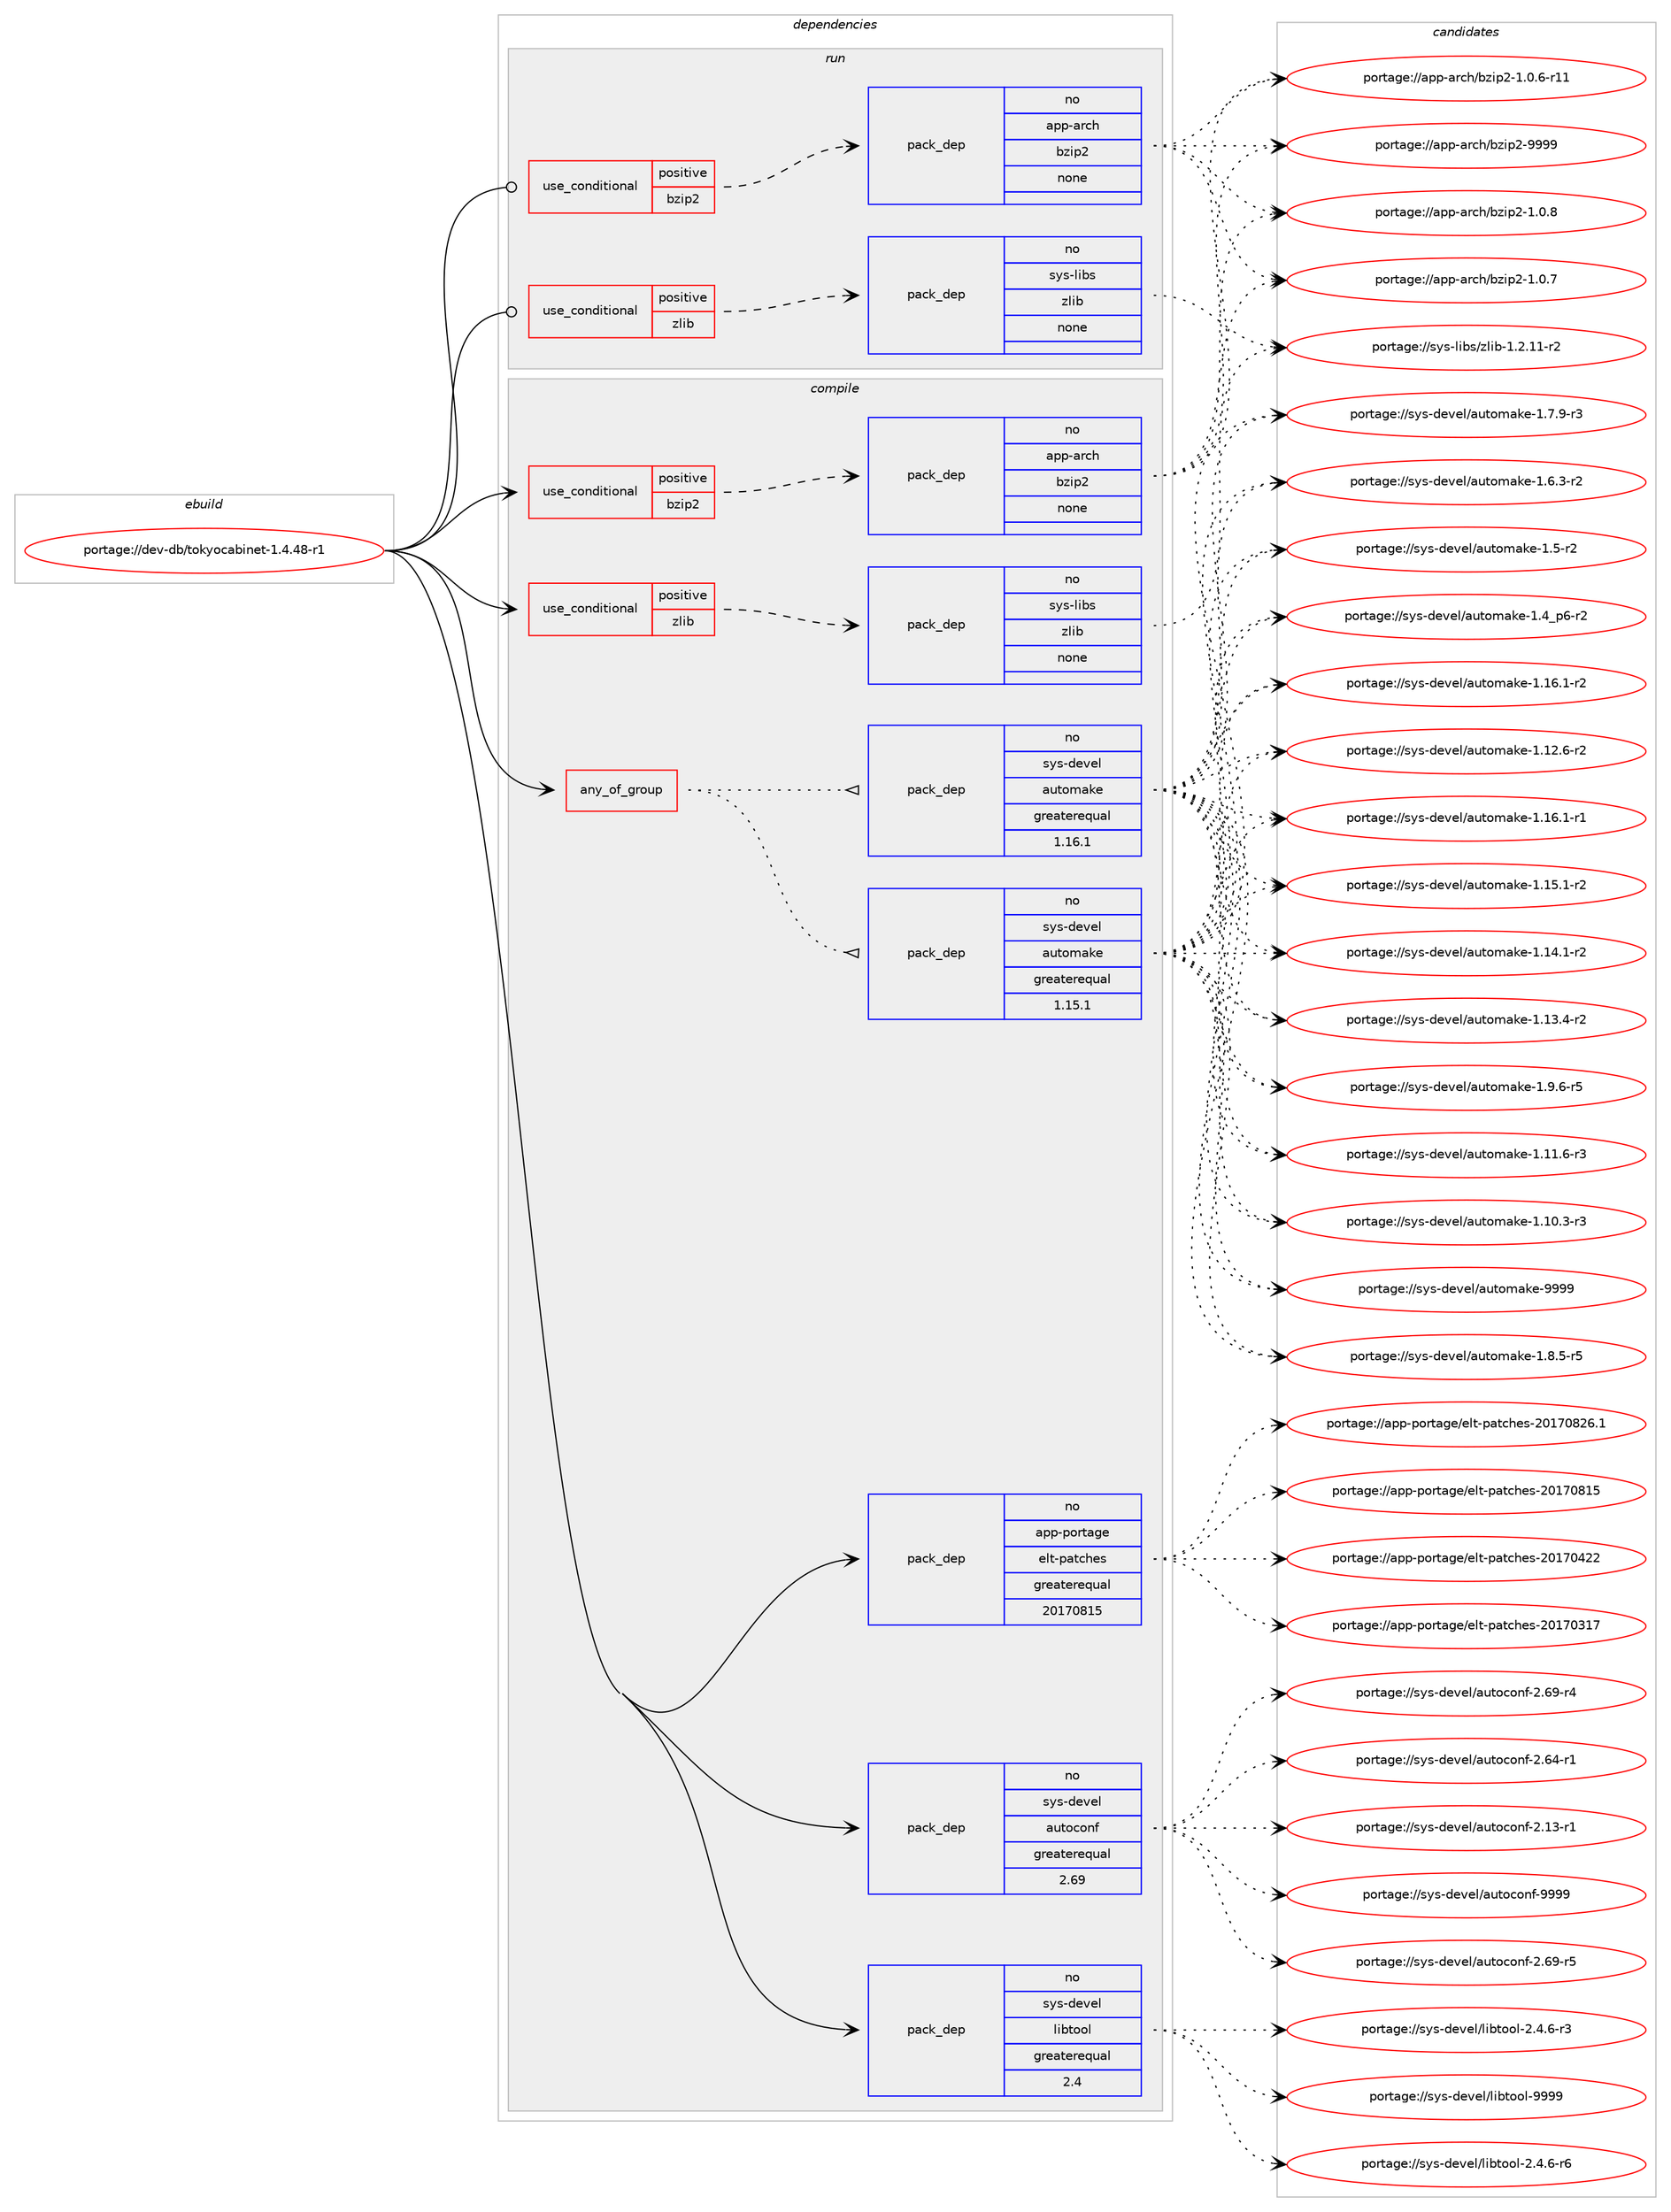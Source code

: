 digraph prolog {

# *************
# Graph options
# *************

newrank=true;
concentrate=true;
compound=true;
graph [rankdir=LR,fontname=Helvetica,fontsize=10,ranksep=1.5];#, ranksep=2.5, nodesep=0.2];
edge  [arrowhead=vee];
node  [fontname=Helvetica,fontsize=10];

# **********
# The ebuild
# **********

subgraph cluster_leftcol {
color=gray;
label=<<i>ebuild</i>>;
id [label="portage://dev-db/tokyocabinet-1.4.48-r1", color=red, width=4, href="../dev-db/tokyocabinet-1.4.48-r1.svg"];
}

# ****************
# The dependencies
# ****************

subgraph cluster_midcol {
color=gray;
label=<<i>dependencies</i>>;
subgraph cluster_compile {
fillcolor="#eeeeee";
style=filled;
label=<<i>compile</i>>;
subgraph any6937 {
dependency576506 [label=<<TABLE BORDER="0" CELLBORDER="1" CELLSPACING="0" CELLPADDING="4"><TR><TD CELLPADDING="10">any_of_group</TD></TR></TABLE>>, shape=none, color=red];subgraph pack433535 {
dependency576507 [label=<<TABLE BORDER="0" CELLBORDER="1" CELLSPACING="0" CELLPADDING="4" WIDTH="220"><TR><TD ROWSPAN="6" CELLPADDING="30">pack_dep</TD></TR><TR><TD WIDTH="110">no</TD></TR><TR><TD>sys-devel</TD></TR><TR><TD>automake</TD></TR><TR><TD>greaterequal</TD></TR><TR><TD>1.16.1</TD></TR></TABLE>>, shape=none, color=blue];
}
dependency576506:e -> dependency576507:w [weight=20,style="dotted",arrowhead="oinv"];
subgraph pack433536 {
dependency576508 [label=<<TABLE BORDER="0" CELLBORDER="1" CELLSPACING="0" CELLPADDING="4" WIDTH="220"><TR><TD ROWSPAN="6" CELLPADDING="30">pack_dep</TD></TR><TR><TD WIDTH="110">no</TD></TR><TR><TD>sys-devel</TD></TR><TR><TD>automake</TD></TR><TR><TD>greaterequal</TD></TR><TR><TD>1.15.1</TD></TR></TABLE>>, shape=none, color=blue];
}
dependency576506:e -> dependency576508:w [weight=20,style="dotted",arrowhead="oinv"];
}
id:e -> dependency576506:w [weight=20,style="solid",arrowhead="vee"];
subgraph cond135797 {
dependency576509 [label=<<TABLE BORDER="0" CELLBORDER="1" CELLSPACING="0" CELLPADDING="4"><TR><TD ROWSPAN="3" CELLPADDING="10">use_conditional</TD></TR><TR><TD>positive</TD></TR><TR><TD>bzip2</TD></TR></TABLE>>, shape=none, color=red];
subgraph pack433537 {
dependency576510 [label=<<TABLE BORDER="0" CELLBORDER="1" CELLSPACING="0" CELLPADDING="4" WIDTH="220"><TR><TD ROWSPAN="6" CELLPADDING="30">pack_dep</TD></TR><TR><TD WIDTH="110">no</TD></TR><TR><TD>app-arch</TD></TR><TR><TD>bzip2</TD></TR><TR><TD>none</TD></TR><TR><TD></TD></TR></TABLE>>, shape=none, color=blue];
}
dependency576509:e -> dependency576510:w [weight=20,style="dashed",arrowhead="vee"];
}
id:e -> dependency576509:w [weight=20,style="solid",arrowhead="vee"];
subgraph cond135798 {
dependency576511 [label=<<TABLE BORDER="0" CELLBORDER="1" CELLSPACING="0" CELLPADDING="4"><TR><TD ROWSPAN="3" CELLPADDING="10">use_conditional</TD></TR><TR><TD>positive</TD></TR><TR><TD>zlib</TD></TR></TABLE>>, shape=none, color=red];
subgraph pack433538 {
dependency576512 [label=<<TABLE BORDER="0" CELLBORDER="1" CELLSPACING="0" CELLPADDING="4" WIDTH="220"><TR><TD ROWSPAN="6" CELLPADDING="30">pack_dep</TD></TR><TR><TD WIDTH="110">no</TD></TR><TR><TD>sys-libs</TD></TR><TR><TD>zlib</TD></TR><TR><TD>none</TD></TR><TR><TD></TD></TR></TABLE>>, shape=none, color=blue];
}
dependency576511:e -> dependency576512:w [weight=20,style="dashed",arrowhead="vee"];
}
id:e -> dependency576511:w [weight=20,style="solid",arrowhead="vee"];
subgraph pack433539 {
dependency576513 [label=<<TABLE BORDER="0" CELLBORDER="1" CELLSPACING="0" CELLPADDING="4" WIDTH="220"><TR><TD ROWSPAN="6" CELLPADDING="30">pack_dep</TD></TR><TR><TD WIDTH="110">no</TD></TR><TR><TD>app-portage</TD></TR><TR><TD>elt-patches</TD></TR><TR><TD>greaterequal</TD></TR><TR><TD>20170815</TD></TR></TABLE>>, shape=none, color=blue];
}
id:e -> dependency576513:w [weight=20,style="solid",arrowhead="vee"];
subgraph pack433540 {
dependency576514 [label=<<TABLE BORDER="0" CELLBORDER="1" CELLSPACING="0" CELLPADDING="4" WIDTH="220"><TR><TD ROWSPAN="6" CELLPADDING="30">pack_dep</TD></TR><TR><TD WIDTH="110">no</TD></TR><TR><TD>sys-devel</TD></TR><TR><TD>autoconf</TD></TR><TR><TD>greaterequal</TD></TR><TR><TD>2.69</TD></TR></TABLE>>, shape=none, color=blue];
}
id:e -> dependency576514:w [weight=20,style="solid",arrowhead="vee"];
subgraph pack433541 {
dependency576515 [label=<<TABLE BORDER="0" CELLBORDER="1" CELLSPACING="0" CELLPADDING="4" WIDTH="220"><TR><TD ROWSPAN="6" CELLPADDING="30">pack_dep</TD></TR><TR><TD WIDTH="110">no</TD></TR><TR><TD>sys-devel</TD></TR><TR><TD>libtool</TD></TR><TR><TD>greaterequal</TD></TR><TR><TD>2.4</TD></TR></TABLE>>, shape=none, color=blue];
}
id:e -> dependency576515:w [weight=20,style="solid",arrowhead="vee"];
}
subgraph cluster_compileandrun {
fillcolor="#eeeeee";
style=filled;
label=<<i>compile and run</i>>;
}
subgraph cluster_run {
fillcolor="#eeeeee";
style=filled;
label=<<i>run</i>>;
subgraph cond135799 {
dependency576516 [label=<<TABLE BORDER="0" CELLBORDER="1" CELLSPACING="0" CELLPADDING="4"><TR><TD ROWSPAN="3" CELLPADDING="10">use_conditional</TD></TR><TR><TD>positive</TD></TR><TR><TD>bzip2</TD></TR></TABLE>>, shape=none, color=red];
subgraph pack433542 {
dependency576517 [label=<<TABLE BORDER="0" CELLBORDER="1" CELLSPACING="0" CELLPADDING="4" WIDTH="220"><TR><TD ROWSPAN="6" CELLPADDING="30">pack_dep</TD></TR><TR><TD WIDTH="110">no</TD></TR><TR><TD>app-arch</TD></TR><TR><TD>bzip2</TD></TR><TR><TD>none</TD></TR><TR><TD></TD></TR></TABLE>>, shape=none, color=blue];
}
dependency576516:e -> dependency576517:w [weight=20,style="dashed",arrowhead="vee"];
}
id:e -> dependency576516:w [weight=20,style="solid",arrowhead="odot"];
subgraph cond135800 {
dependency576518 [label=<<TABLE BORDER="0" CELLBORDER="1" CELLSPACING="0" CELLPADDING="4"><TR><TD ROWSPAN="3" CELLPADDING="10">use_conditional</TD></TR><TR><TD>positive</TD></TR><TR><TD>zlib</TD></TR></TABLE>>, shape=none, color=red];
subgraph pack433543 {
dependency576519 [label=<<TABLE BORDER="0" CELLBORDER="1" CELLSPACING="0" CELLPADDING="4" WIDTH="220"><TR><TD ROWSPAN="6" CELLPADDING="30">pack_dep</TD></TR><TR><TD WIDTH="110">no</TD></TR><TR><TD>sys-libs</TD></TR><TR><TD>zlib</TD></TR><TR><TD>none</TD></TR><TR><TD></TD></TR></TABLE>>, shape=none, color=blue];
}
dependency576518:e -> dependency576519:w [weight=20,style="dashed",arrowhead="vee"];
}
id:e -> dependency576518:w [weight=20,style="solid",arrowhead="odot"];
}
}

# **************
# The candidates
# **************

subgraph cluster_choices {
rank=same;
color=gray;
label=<<i>candidates</i>>;

subgraph choice433535 {
color=black;
nodesep=1;
choice115121115451001011181011084797117116111109971071014557575757 [label="portage://sys-devel/automake-9999", color=red, width=4,href="../sys-devel/automake-9999.svg"];
choice115121115451001011181011084797117116111109971071014549465746544511453 [label="portage://sys-devel/automake-1.9.6-r5", color=red, width=4,href="../sys-devel/automake-1.9.6-r5.svg"];
choice115121115451001011181011084797117116111109971071014549465646534511453 [label="portage://sys-devel/automake-1.8.5-r5", color=red, width=4,href="../sys-devel/automake-1.8.5-r5.svg"];
choice115121115451001011181011084797117116111109971071014549465546574511451 [label="portage://sys-devel/automake-1.7.9-r3", color=red, width=4,href="../sys-devel/automake-1.7.9-r3.svg"];
choice115121115451001011181011084797117116111109971071014549465446514511450 [label="portage://sys-devel/automake-1.6.3-r2", color=red, width=4,href="../sys-devel/automake-1.6.3-r2.svg"];
choice11512111545100101118101108479711711611110997107101454946534511450 [label="portage://sys-devel/automake-1.5-r2", color=red, width=4,href="../sys-devel/automake-1.5-r2.svg"];
choice115121115451001011181011084797117116111109971071014549465295112544511450 [label="portage://sys-devel/automake-1.4_p6-r2", color=red, width=4,href="../sys-devel/automake-1.4_p6-r2.svg"];
choice11512111545100101118101108479711711611110997107101454946495446494511450 [label="portage://sys-devel/automake-1.16.1-r2", color=red, width=4,href="../sys-devel/automake-1.16.1-r2.svg"];
choice11512111545100101118101108479711711611110997107101454946495446494511449 [label="portage://sys-devel/automake-1.16.1-r1", color=red, width=4,href="../sys-devel/automake-1.16.1-r1.svg"];
choice11512111545100101118101108479711711611110997107101454946495346494511450 [label="portage://sys-devel/automake-1.15.1-r2", color=red, width=4,href="../sys-devel/automake-1.15.1-r2.svg"];
choice11512111545100101118101108479711711611110997107101454946495246494511450 [label="portage://sys-devel/automake-1.14.1-r2", color=red, width=4,href="../sys-devel/automake-1.14.1-r2.svg"];
choice11512111545100101118101108479711711611110997107101454946495146524511450 [label="portage://sys-devel/automake-1.13.4-r2", color=red, width=4,href="../sys-devel/automake-1.13.4-r2.svg"];
choice11512111545100101118101108479711711611110997107101454946495046544511450 [label="portage://sys-devel/automake-1.12.6-r2", color=red, width=4,href="../sys-devel/automake-1.12.6-r2.svg"];
choice11512111545100101118101108479711711611110997107101454946494946544511451 [label="portage://sys-devel/automake-1.11.6-r3", color=red, width=4,href="../sys-devel/automake-1.11.6-r3.svg"];
choice11512111545100101118101108479711711611110997107101454946494846514511451 [label="portage://sys-devel/automake-1.10.3-r3", color=red, width=4,href="../sys-devel/automake-1.10.3-r3.svg"];
dependency576507:e -> choice115121115451001011181011084797117116111109971071014557575757:w [style=dotted,weight="100"];
dependency576507:e -> choice115121115451001011181011084797117116111109971071014549465746544511453:w [style=dotted,weight="100"];
dependency576507:e -> choice115121115451001011181011084797117116111109971071014549465646534511453:w [style=dotted,weight="100"];
dependency576507:e -> choice115121115451001011181011084797117116111109971071014549465546574511451:w [style=dotted,weight="100"];
dependency576507:e -> choice115121115451001011181011084797117116111109971071014549465446514511450:w [style=dotted,weight="100"];
dependency576507:e -> choice11512111545100101118101108479711711611110997107101454946534511450:w [style=dotted,weight="100"];
dependency576507:e -> choice115121115451001011181011084797117116111109971071014549465295112544511450:w [style=dotted,weight="100"];
dependency576507:e -> choice11512111545100101118101108479711711611110997107101454946495446494511450:w [style=dotted,weight="100"];
dependency576507:e -> choice11512111545100101118101108479711711611110997107101454946495446494511449:w [style=dotted,weight="100"];
dependency576507:e -> choice11512111545100101118101108479711711611110997107101454946495346494511450:w [style=dotted,weight="100"];
dependency576507:e -> choice11512111545100101118101108479711711611110997107101454946495246494511450:w [style=dotted,weight="100"];
dependency576507:e -> choice11512111545100101118101108479711711611110997107101454946495146524511450:w [style=dotted,weight="100"];
dependency576507:e -> choice11512111545100101118101108479711711611110997107101454946495046544511450:w [style=dotted,weight="100"];
dependency576507:e -> choice11512111545100101118101108479711711611110997107101454946494946544511451:w [style=dotted,weight="100"];
dependency576507:e -> choice11512111545100101118101108479711711611110997107101454946494846514511451:w [style=dotted,weight="100"];
}
subgraph choice433536 {
color=black;
nodesep=1;
choice115121115451001011181011084797117116111109971071014557575757 [label="portage://sys-devel/automake-9999", color=red, width=4,href="../sys-devel/automake-9999.svg"];
choice115121115451001011181011084797117116111109971071014549465746544511453 [label="portage://sys-devel/automake-1.9.6-r5", color=red, width=4,href="../sys-devel/automake-1.9.6-r5.svg"];
choice115121115451001011181011084797117116111109971071014549465646534511453 [label="portage://sys-devel/automake-1.8.5-r5", color=red, width=4,href="../sys-devel/automake-1.8.5-r5.svg"];
choice115121115451001011181011084797117116111109971071014549465546574511451 [label="portage://sys-devel/automake-1.7.9-r3", color=red, width=4,href="../sys-devel/automake-1.7.9-r3.svg"];
choice115121115451001011181011084797117116111109971071014549465446514511450 [label="portage://sys-devel/automake-1.6.3-r2", color=red, width=4,href="../sys-devel/automake-1.6.3-r2.svg"];
choice11512111545100101118101108479711711611110997107101454946534511450 [label="portage://sys-devel/automake-1.5-r2", color=red, width=4,href="../sys-devel/automake-1.5-r2.svg"];
choice115121115451001011181011084797117116111109971071014549465295112544511450 [label="portage://sys-devel/automake-1.4_p6-r2", color=red, width=4,href="../sys-devel/automake-1.4_p6-r2.svg"];
choice11512111545100101118101108479711711611110997107101454946495446494511450 [label="portage://sys-devel/automake-1.16.1-r2", color=red, width=4,href="../sys-devel/automake-1.16.1-r2.svg"];
choice11512111545100101118101108479711711611110997107101454946495446494511449 [label="portage://sys-devel/automake-1.16.1-r1", color=red, width=4,href="../sys-devel/automake-1.16.1-r1.svg"];
choice11512111545100101118101108479711711611110997107101454946495346494511450 [label="portage://sys-devel/automake-1.15.1-r2", color=red, width=4,href="../sys-devel/automake-1.15.1-r2.svg"];
choice11512111545100101118101108479711711611110997107101454946495246494511450 [label="portage://sys-devel/automake-1.14.1-r2", color=red, width=4,href="../sys-devel/automake-1.14.1-r2.svg"];
choice11512111545100101118101108479711711611110997107101454946495146524511450 [label="portage://sys-devel/automake-1.13.4-r2", color=red, width=4,href="../sys-devel/automake-1.13.4-r2.svg"];
choice11512111545100101118101108479711711611110997107101454946495046544511450 [label="portage://sys-devel/automake-1.12.6-r2", color=red, width=4,href="../sys-devel/automake-1.12.6-r2.svg"];
choice11512111545100101118101108479711711611110997107101454946494946544511451 [label="portage://sys-devel/automake-1.11.6-r3", color=red, width=4,href="../sys-devel/automake-1.11.6-r3.svg"];
choice11512111545100101118101108479711711611110997107101454946494846514511451 [label="portage://sys-devel/automake-1.10.3-r3", color=red, width=4,href="../sys-devel/automake-1.10.3-r3.svg"];
dependency576508:e -> choice115121115451001011181011084797117116111109971071014557575757:w [style=dotted,weight="100"];
dependency576508:e -> choice115121115451001011181011084797117116111109971071014549465746544511453:w [style=dotted,weight="100"];
dependency576508:e -> choice115121115451001011181011084797117116111109971071014549465646534511453:w [style=dotted,weight="100"];
dependency576508:e -> choice115121115451001011181011084797117116111109971071014549465546574511451:w [style=dotted,weight="100"];
dependency576508:e -> choice115121115451001011181011084797117116111109971071014549465446514511450:w [style=dotted,weight="100"];
dependency576508:e -> choice11512111545100101118101108479711711611110997107101454946534511450:w [style=dotted,weight="100"];
dependency576508:e -> choice115121115451001011181011084797117116111109971071014549465295112544511450:w [style=dotted,weight="100"];
dependency576508:e -> choice11512111545100101118101108479711711611110997107101454946495446494511450:w [style=dotted,weight="100"];
dependency576508:e -> choice11512111545100101118101108479711711611110997107101454946495446494511449:w [style=dotted,weight="100"];
dependency576508:e -> choice11512111545100101118101108479711711611110997107101454946495346494511450:w [style=dotted,weight="100"];
dependency576508:e -> choice11512111545100101118101108479711711611110997107101454946495246494511450:w [style=dotted,weight="100"];
dependency576508:e -> choice11512111545100101118101108479711711611110997107101454946495146524511450:w [style=dotted,weight="100"];
dependency576508:e -> choice11512111545100101118101108479711711611110997107101454946495046544511450:w [style=dotted,weight="100"];
dependency576508:e -> choice11512111545100101118101108479711711611110997107101454946494946544511451:w [style=dotted,weight="100"];
dependency576508:e -> choice11512111545100101118101108479711711611110997107101454946494846514511451:w [style=dotted,weight="100"];
}
subgraph choice433537 {
color=black;
nodesep=1;
choice971121124597114991044798122105112504557575757 [label="portage://app-arch/bzip2-9999", color=red, width=4,href="../app-arch/bzip2-9999.svg"];
choice97112112459711499104479812210511250454946484656 [label="portage://app-arch/bzip2-1.0.8", color=red, width=4,href="../app-arch/bzip2-1.0.8.svg"];
choice97112112459711499104479812210511250454946484655 [label="portage://app-arch/bzip2-1.0.7", color=red, width=4,href="../app-arch/bzip2-1.0.7.svg"];
choice97112112459711499104479812210511250454946484654451144949 [label="portage://app-arch/bzip2-1.0.6-r11", color=red, width=4,href="../app-arch/bzip2-1.0.6-r11.svg"];
dependency576510:e -> choice971121124597114991044798122105112504557575757:w [style=dotted,weight="100"];
dependency576510:e -> choice97112112459711499104479812210511250454946484656:w [style=dotted,weight="100"];
dependency576510:e -> choice97112112459711499104479812210511250454946484655:w [style=dotted,weight="100"];
dependency576510:e -> choice97112112459711499104479812210511250454946484654451144949:w [style=dotted,weight="100"];
}
subgraph choice433538 {
color=black;
nodesep=1;
choice11512111545108105981154712210810598454946504649494511450 [label="portage://sys-libs/zlib-1.2.11-r2", color=red, width=4,href="../sys-libs/zlib-1.2.11-r2.svg"];
dependency576512:e -> choice11512111545108105981154712210810598454946504649494511450:w [style=dotted,weight="100"];
}
subgraph choice433539 {
color=black;
nodesep=1;
choice971121124511211111411697103101471011081164511297116991041011154550484955485650544649 [label="portage://app-portage/elt-patches-20170826.1", color=red, width=4,href="../app-portage/elt-patches-20170826.1.svg"];
choice97112112451121111141169710310147101108116451129711699104101115455048495548564953 [label="portage://app-portage/elt-patches-20170815", color=red, width=4,href="../app-portage/elt-patches-20170815.svg"];
choice97112112451121111141169710310147101108116451129711699104101115455048495548525050 [label="portage://app-portage/elt-patches-20170422", color=red, width=4,href="../app-portage/elt-patches-20170422.svg"];
choice97112112451121111141169710310147101108116451129711699104101115455048495548514955 [label="portage://app-portage/elt-patches-20170317", color=red, width=4,href="../app-portage/elt-patches-20170317.svg"];
dependency576513:e -> choice971121124511211111411697103101471011081164511297116991041011154550484955485650544649:w [style=dotted,weight="100"];
dependency576513:e -> choice97112112451121111141169710310147101108116451129711699104101115455048495548564953:w [style=dotted,weight="100"];
dependency576513:e -> choice97112112451121111141169710310147101108116451129711699104101115455048495548525050:w [style=dotted,weight="100"];
dependency576513:e -> choice97112112451121111141169710310147101108116451129711699104101115455048495548514955:w [style=dotted,weight="100"];
}
subgraph choice433540 {
color=black;
nodesep=1;
choice115121115451001011181011084797117116111991111101024557575757 [label="portage://sys-devel/autoconf-9999", color=red, width=4,href="../sys-devel/autoconf-9999.svg"];
choice1151211154510010111810110847971171161119911111010245504654574511453 [label="portage://sys-devel/autoconf-2.69-r5", color=red, width=4,href="../sys-devel/autoconf-2.69-r5.svg"];
choice1151211154510010111810110847971171161119911111010245504654574511452 [label="portage://sys-devel/autoconf-2.69-r4", color=red, width=4,href="../sys-devel/autoconf-2.69-r4.svg"];
choice1151211154510010111810110847971171161119911111010245504654524511449 [label="portage://sys-devel/autoconf-2.64-r1", color=red, width=4,href="../sys-devel/autoconf-2.64-r1.svg"];
choice1151211154510010111810110847971171161119911111010245504649514511449 [label="portage://sys-devel/autoconf-2.13-r1", color=red, width=4,href="../sys-devel/autoconf-2.13-r1.svg"];
dependency576514:e -> choice115121115451001011181011084797117116111991111101024557575757:w [style=dotted,weight="100"];
dependency576514:e -> choice1151211154510010111810110847971171161119911111010245504654574511453:w [style=dotted,weight="100"];
dependency576514:e -> choice1151211154510010111810110847971171161119911111010245504654574511452:w [style=dotted,weight="100"];
dependency576514:e -> choice1151211154510010111810110847971171161119911111010245504654524511449:w [style=dotted,weight="100"];
dependency576514:e -> choice1151211154510010111810110847971171161119911111010245504649514511449:w [style=dotted,weight="100"];
}
subgraph choice433541 {
color=black;
nodesep=1;
choice1151211154510010111810110847108105981161111111084557575757 [label="portage://sys-devel/libtool-9999", color=red, width=4,href="../sys-devel/libtool-9999.svg"];
choice1151211154510010111810110847108105981161111111084550465246544511454 [label="portage://sys-devel/libtool-2.4.6-r6", color=red, width=4,href="../sys-devel/libtool-2.4.6-r6.svg"];
choice1151211154510010111810110847108105981161111111084550465246544511451 [label="portage://sys-devel/libtool-2.4.6-r3", color=red, width=4,href="../sys-devel/libtool-2.4.6-r3.svg"];
dependency576515:e -> choice1151211154510010111810110847108105981161111111084557575757:w [style=dotted,weight="100"];
dependency576515:e -> choice1151211154510010111810110847108105981161111111084550465246544511454:w [style=dotted,weight="100"];
dependency576515:e -> choice1151211154510010111810110847108105981161111111084550465246544511451:w [style=dotted,weight="100"];
}
subgraph choice433542 {
color=black;
nodesep=1;
choice971121124597114991044798122105112504557575757 [label="portage://app-arch/bzip2-9999", color=red, width=4,href="../app-arch/bzip2-9999.svg"];
choice97112112459711499104479812210511250454946484656 [label="portage://app-arch/bzip2-1.0.8", color=red, width=4,href="../app-arch/bzip2-1.0.8.svg"];
choice97112112459711499104479812210511250454946484655 [label="portage://app-arch/bzip2-1.0.7", color=red, width=4,href="../app-arch/bzip2-1.0.7.svg"];
choice97112112459711499104479812210511250454946484654451144949 [label="portage://app-arch/bzip2-1.0.6-r11", color=red, width=4,href="../app-arch/bzip2-1.0.6-r11.svg"];
dependency576517:e -> choice971121124597114991044798122105112504557575757:w [style=dotted,weight="100"];
dependency576517:e -> choice97112112459711499104479812210511250454946484656:w [style=dotted,weight="100"];
dependency576517:e -> choice97112112459711499104479812210511250454946484655:w [style=dotted,weight="100"];
dependency576517:e -> choice97112112459711499104479812210511250454946484654451144949:w [style=dotted,weight="100"];
}
subgraph choice433543 {
color=black;
nodesep=1;
choice11512111545108105981154712210810598454946504649494511450 [label="portage://sys-libs/zlib-1.2.11-r2", color=red, width=4,href="../sys-libs/zlib-1.2.11-r2.svg"];
dependency576519:e -> choice11512111545108105981154712210810598454946504649494511450:w [style=dotted,weight="100"];
}
}

}
